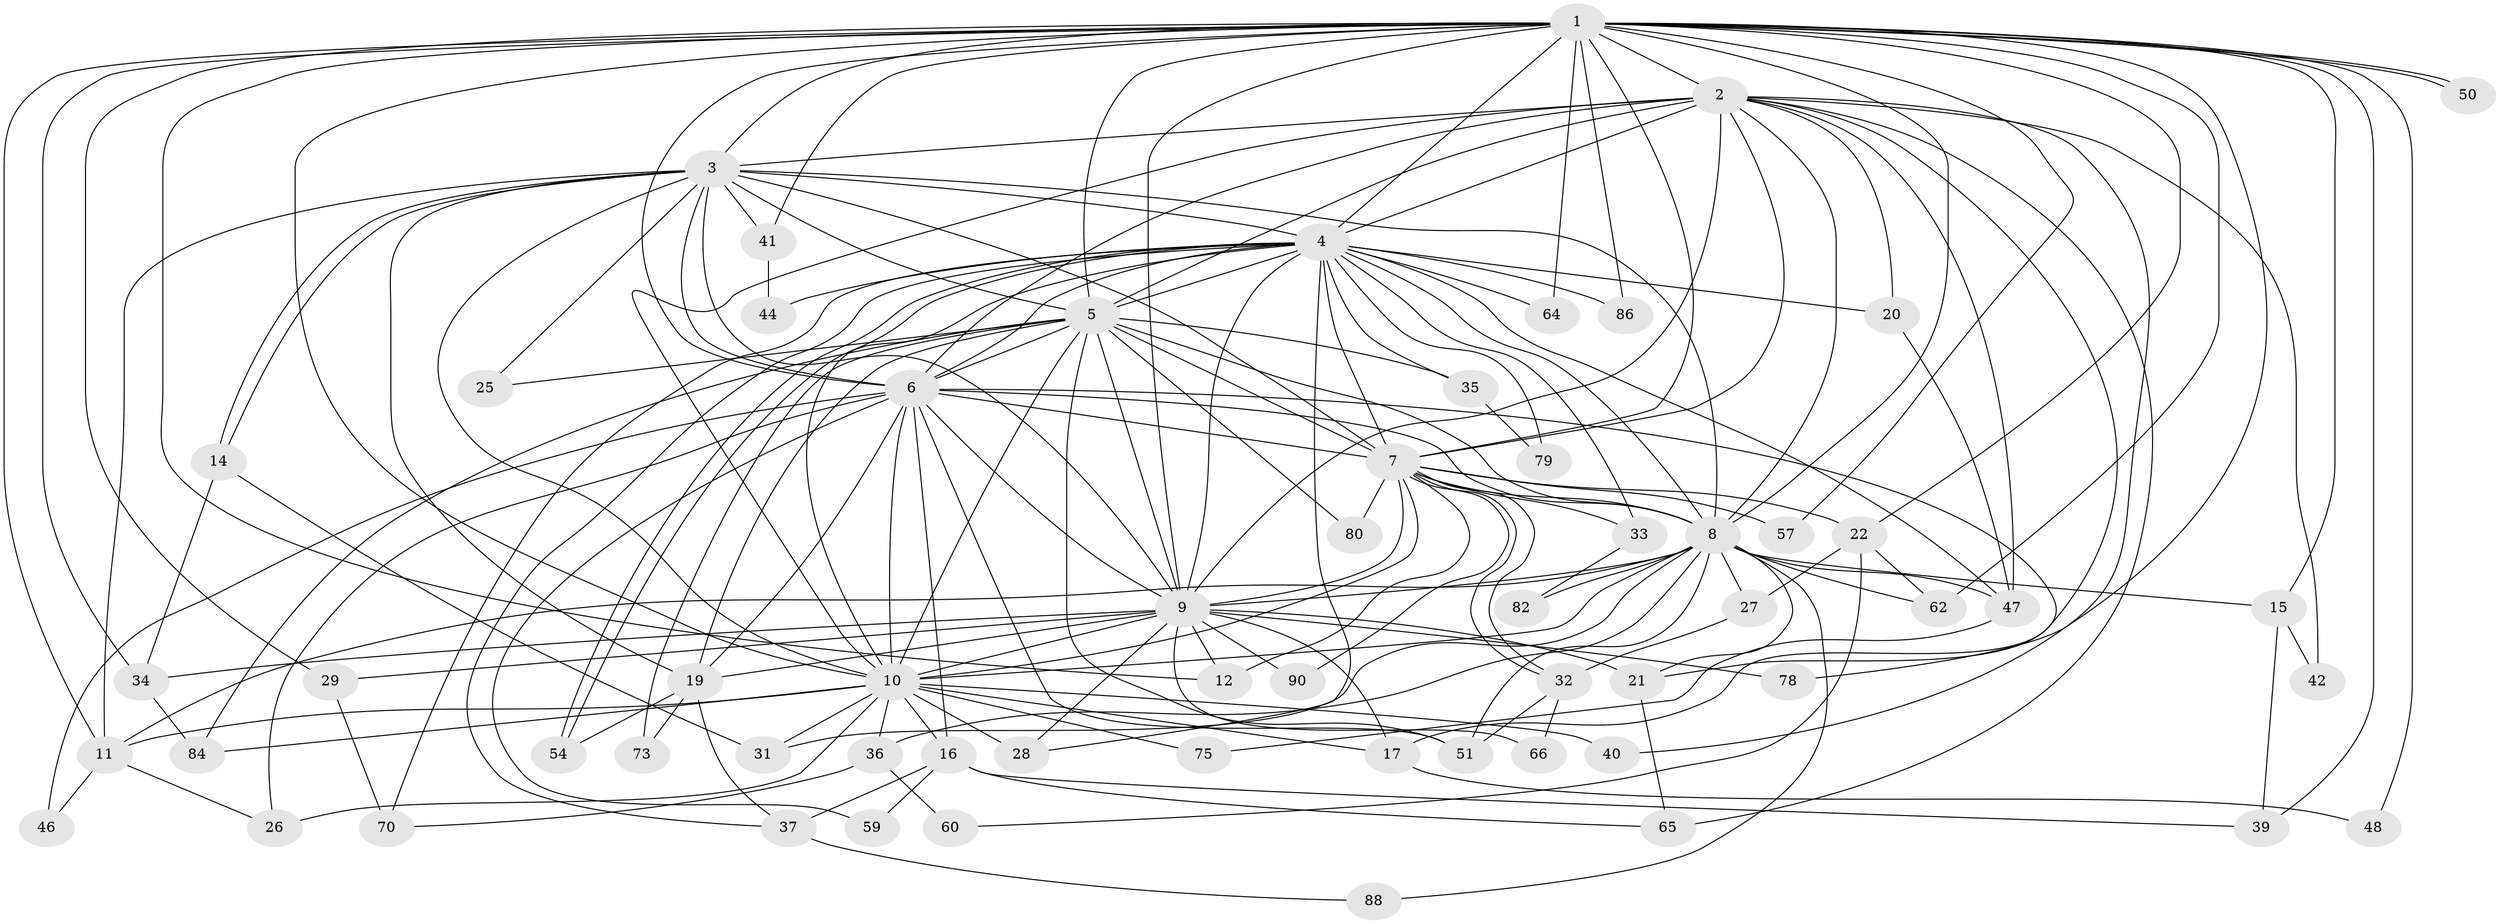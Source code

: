 // Generated by graph-tools (version 1.1) at 2025/51/02/27/25 19:51:51]
// undirected, 61 vertices, 170 edges
graph export_dot {
graph [start="1"]
  node [color=gray90,style=filled];
  1 [super="+13"];
  2 [super="+69"];
  3 [super="+72"];
  4 [super="+67"];
  5 [super="+87"];
  6 [super="+24"];
  7 [super="+63"];
  8 [super="+18"];
  9 [super="+23"];
  10 [super="+53"];
  11 [super="+52"];
  12;
  14 [super="+71"];
  15 [super="+43"];
  16;
  17 [super="+38"];
  19 [super="+45"];
  20 [super="+89"];
  21 [super="+55"];
  22;
  25;
  26 [super="+30"];
  27 [super="+74"];
  28;
  29;
  31;
  32 [super="+58"];
  33;
  34 [super="+49"];
  35;
  36 [super="+77"];
  37 [super="+56"];
  39;
  40;
  41;
  42;
  44;
  46;
  47 [super="+61"];
  48;
  50;
  51 [super="+68"];
  54 [super="+83"];
  57;
  59;
  60;
  62 [super="+81"];
  64;
  65 [super="+76"];
  66;
  70;
  73;
  75;
  78;
  79;
  80;
  82;
  84 [super="+85"];
  86;
  88;
  90;
  1 -- 2;
  1 -- 3;
  1 -- 4 [weight=2];
  1 -- 5;
  1 -- 6;
  1 -- 7;
  1 -- 8;
  1 -- 9;
  1 -- 10;
  1 -- 11;
  1 -- 12;
  1 -- 15;
  1 -- 22;
  1 -- 29;
  1 -- 34;
  1 -- 39;
  1 -- 41;
  1 -- 48;
  1 -- 50;
  1 -- 50;
  1 -- 57;
  1 -- 62;
  1 -- 64;
  1 -- 78;
  1 -- 86;
  2 -- 3;
  2 -- 4;
  2 -- 5 [weight=2];
  2 -- 6 [weight=2];
  2 -- 7;
  2 -- 8;
  2 -- 9;
  2 -- 10;
  2 -- 20;
  2 -- 21;
  2 -- 40;
  2 -- 42;
  2 -- 47;
  2 -- 65;
  3 -- 4;
  3 -- 5;
  3 -- 6;
  3 -- 7;
  3 -- 8;
  3 -- 9;
  3 -- 10;
  3 -- 14;
  3 -- 14;
  3 -- 25;
  3 -- 41;
  3 -- 11;
  3 -- 19;
  4 -- 5;
  4 -- 6;
  4 -- 7;
  4 -- 8;
  4 -- 9;
  4 -- 10;
  4 -- 20 [weight=2];
  4 -- 28;
  4 -- 33;
  4 -- 35;
  4 -- 37;
  4 -- 44;
  4 -- 54;
  4 -- 54;
  4 -- 64;
  4 -- 70;
  4 -- 79;
  4 -- 86;
  4 -- 47;
  5 -- 6;
  5 -- 7 [weight=2];
  5 -- 8;
  5 -- 9;
  5 -- 10;
  5 -- 25;
  5 -- 35;
  5 -- 51;
  5 -- 73;
  5 -- 80;
  5 -- 84;
  5 -- 19;
  6 -- 7;
  6 -- 8;
  6 -- 9;
  6 -- 10;
  6 -- 16 [weight=2];
  6 -- 19;
  6 -- 26;
  6 -- 46;
  6 -- 51;
  6 -- 59;
  6 -- 17;
  7 -- 8;
  7 -- 9;
  7 -- 10;
  7 -- 12;
  7 -- 22;
  7 -- 32;
  7 -- 32;
  7 -- 33;
  7 -- 57;
  7 -- 80;
  7 -- 90;
  8 -- 9;
  8 -- 10;
  8 -- 15;
  8 -- 27;
  8 -- 31;
  8 -- 36;
  8 -- 47;
  8 -- 62;
  8 -- 82;
  8 -- 88;
  8 -- 51;
  8 -- 11;
  8 -- 21;
  9 -- 10;
  9 -- 17;
  9 -- 19;
  9 -- 21;
  9 -- 28;
  9 -- 29;
  9 -- 34;
  9 -- 66;
  9 -- 78;
  9 -- 90;
  9 -- 12;
  10 -- 11;
  10 -- 16;
  10 -- 17;
  10 -- 31;
  10 -- 36;
  10 -- 40;
  10 -- 75;
  10 -- 84;
  10 -- 28;
  10 -- 26;
  11 -- 26;
  11 -- 46;
  14 -- 31;
  14 -- 34;
  15 -- 42;
  15 -- 39;
  16 -- 37;
  16 -- 39;
  16 -- 59;
  16 -- 65;
  17 -- 48;
  19 -- 73;
  19 -- 54;
  19 -- 37;
  20 -- 47;
  21 -- 65;
  22 -- 27;
  22 -- 60;
  22 -- 62;
  27 -- 32;
  29 -- 70;
  32 -- 66;
  32 -- 51;
  33 -- 82;
  34 -- 84;
  35 -- 79;
  36 -- 60;
  36 -- 70;
  37 -- 88;
  41 -- 44;
  47 -- 75;
}
